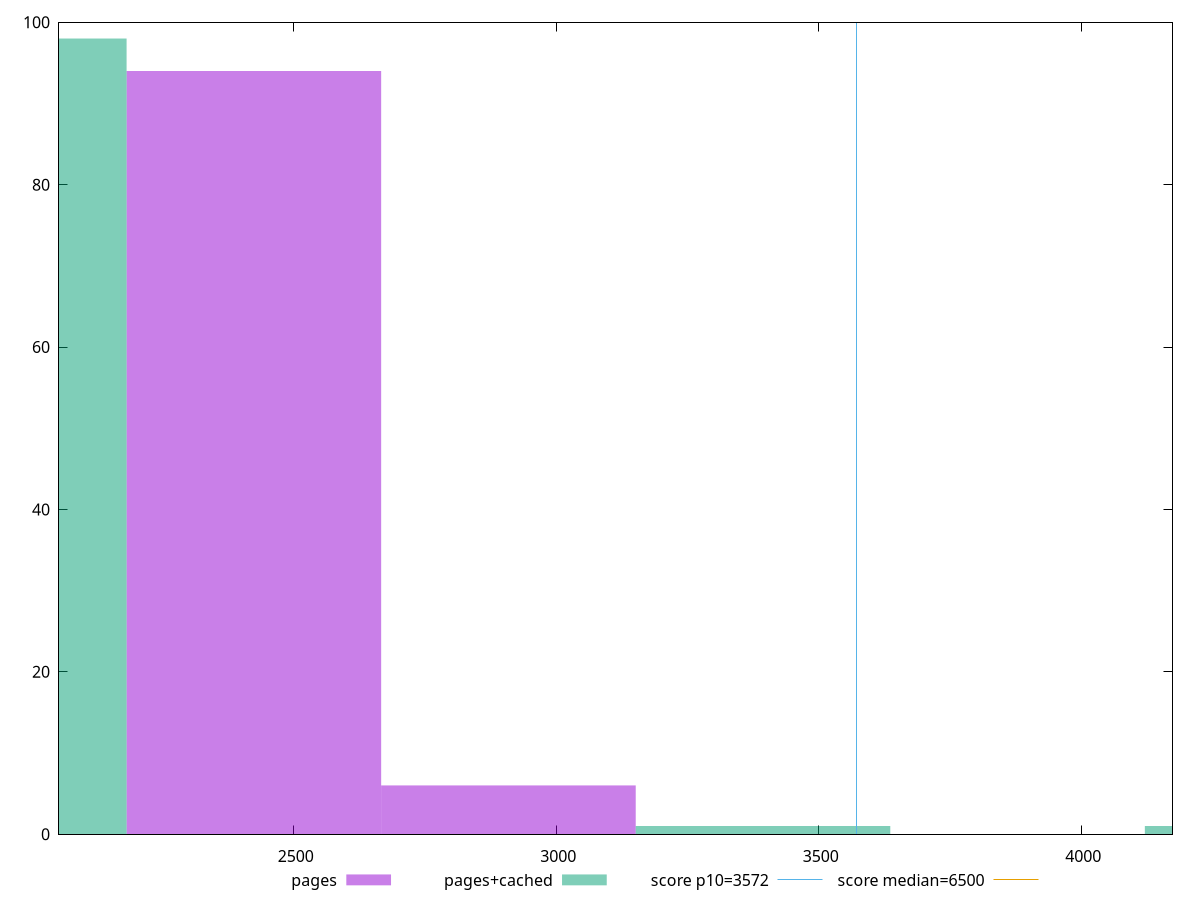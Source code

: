 reset

$pages <<EOF
2424.1109080657034 94
2908.9330896788438 6
EOF

$pagesCached <<EOF
3393.755271291984 1
1939.2887264525625 98
4363.399634518266 1
EOF

set key outside below
set boxwidth 484.82218161314063
set xrange [2052.973:4173.657]
set yrange [0:100]
set trange [0:100]
set style fill transparent solid 0.5 noborder

set parametric
set terminal svg size 640, 500 enhanced background rgb 'white'
set output "report_00026_2021-02-22T21:38:55.199Z/first-cpu-idle/comparison/histogram/0_vs_1.svg"

plot $pages title "pages" with boxes, \
     $pagesCached title "pages+cached" with boxes, \
     3572,t title "score p10=3572", \
     6500,t title "score median=6500"

reset
